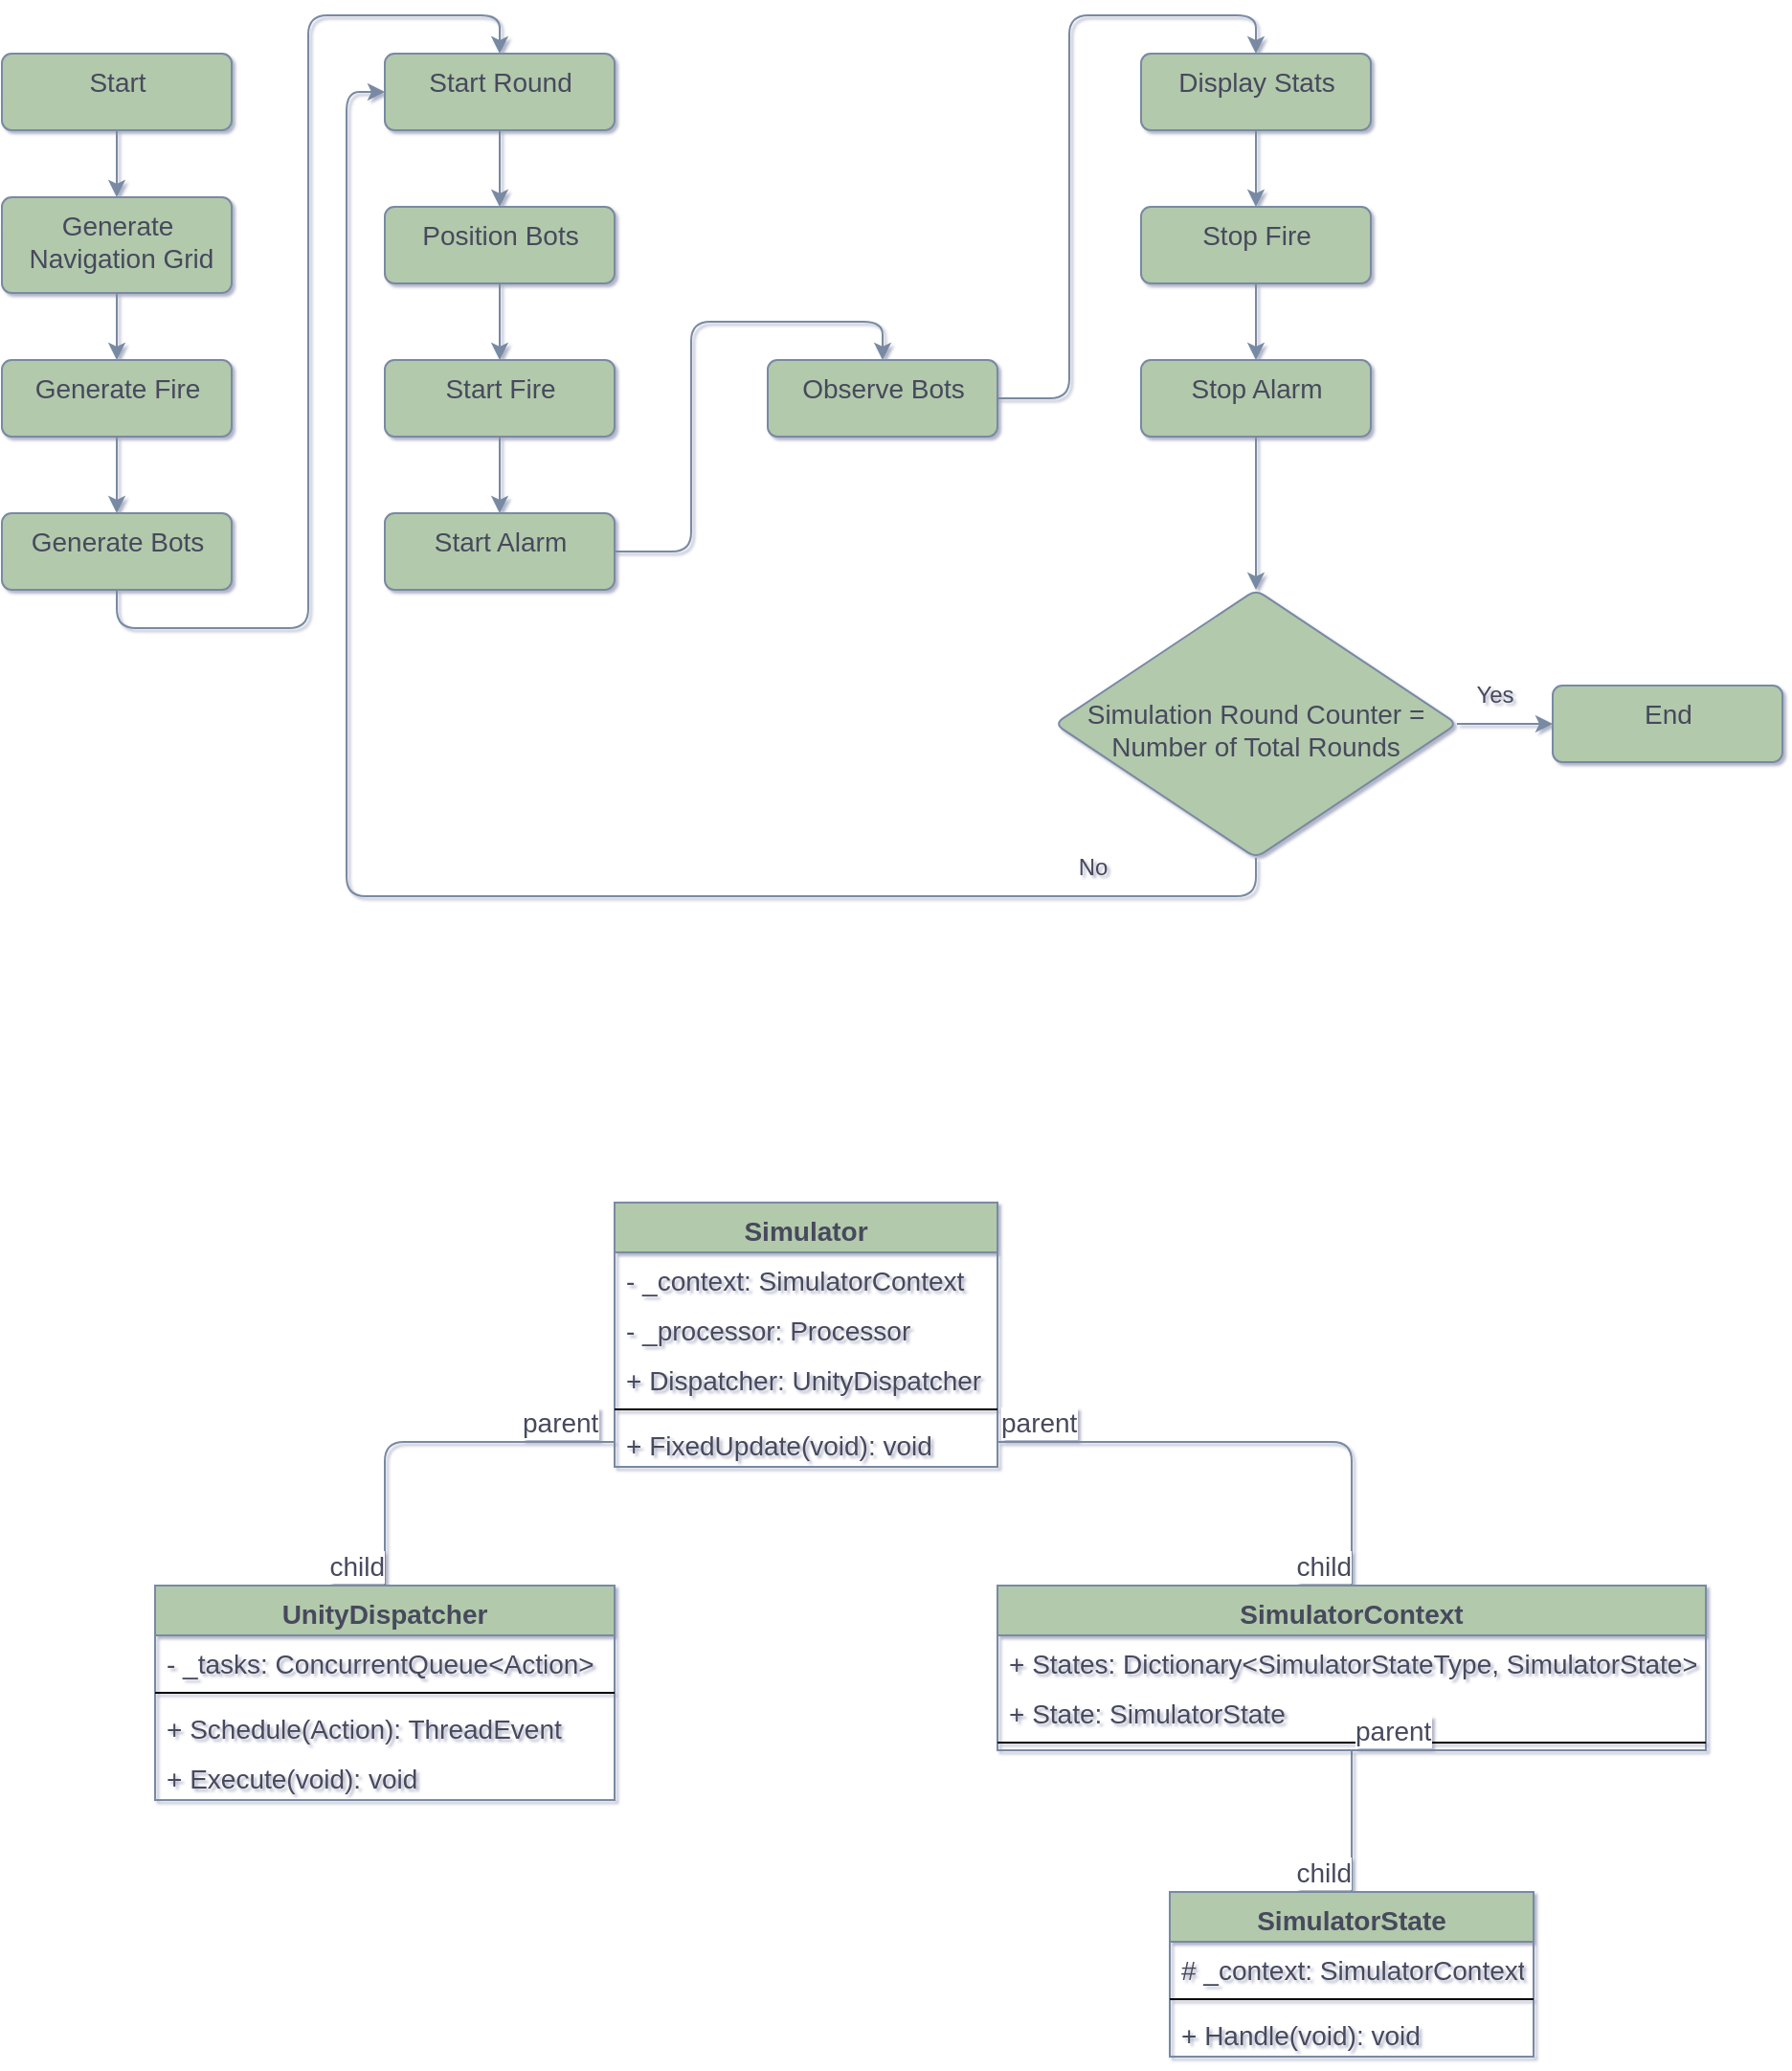 <mxfile version="17.4.2" type="device"><diagram id="mIvDwSwRv-gXz0SeX7L2" name="Page-1"><mxGraphModel dx="1422" dy="857" grid="1" gridSize="10" guides="1" tooltips="1" connect="1" arrows="1" fold="1" page="1" pageScale="1" pageWidth="1169" pageHeight="1654" math="0" shadow="1"><root><mxCell id="0"/><mxCell id="1" parent="0"/><mxCell id="uI_NwEjdsHcP36Jo3md4-2" style="edgeStyle=orthogonalEdgeStyle;rounded=0;orthogonalLoop=1;jettySize=auto;html=1;entryX=0.5;entryY=0;entryDx=0;entryDy=0;strokeColor=#788AA3;fontColor=#46495D;" parent="1" source="qT6D8F65rgAC9nr8KwqX-1" target="uI_NwEjdsHcP36Jo3md4-1" edge="1"><mxGeometry relative="1" as="geometry"/></mxCell><mxCell id="qT6D8F65rgAC9nr8KwqX-1" value="Start" style="html=1;align=center;verticalAlign=top;rounded=1;absoluteArcSize=1;arcSize=10;dashed=0;sketch=0;fontSize=14;fontColor=#46495D;strokeColor=#788AA3;fillColor=#B2C9AB;" parent="1" vertex="1"><mxGeometry x="120" y="80" width="120" height="40" as="geometry"/></mxCell><mxCell id="qT6D8F65rgAC9nr8KwqX-15" style="edgeStyle=orthogonalEdgeStyle;curved=0;rounded=1;sketch=0;orthogonalLoop=1;jettySize=auto;html=1;entryX=0.5;entryY=0;entryDx=0;entryDy=0;fontColor=#46495D;strokeColor=#788AA3;fillColor=#B2C9AB;" parent="1" source="qT6D8F65rgAC9nr8KwqX-2" target="qT6D8F65rgAC9nr8KwqX-3" edge="1"><mxGeometry relative="1" as="geometry"/></mxCell><mxCell id="qT6D8F65rgAC9nr8KwqX-2" value="Generate Fire" style="html=1;align=center;verticalAlign=top;rounded=1;absoluteArcSize=1;arcSize=10;dashed=0;sketch=0;fontSize=14;fontColor=#46495D;strokeColor=#788AA3;fillColor=#B2C9AB;" parent="1" vertex="1"><mxGeometry x="120" y="240" width="120" height="40" as="geometry"/></mxCell><mxCell id="qT6D8F65rgAC9nr8KwqX-16" style="edgeStyle=orthogonalEdgeStyle;curved=0;rounded=1;sketch=0;orthogonalLoop=1;jettySize=auto;html=1;exitX=0.5;exitY=1;exitDx=0;exitDy=0;fontColor=#46495D;strokeColor=#788AA3;fillColor=#B2C9AB;entryX=0.5;entryY=0;entryDx=0;entryDy=0;" parent="1" source="qT6D8F65rgAC9nr8KwqX-3" target="cH9GUA_nm_AsfxlRHbcE-1" edge="1"><mxGeometry relative="1" as="geometry"><mxPoint x="280" y="50" as="targetPoint"/></mxGeometry></mxCell><mxCell id="qT6D8F65rgAC9nr8KwqX-3" value="Generate Bots" style="html=1;align=center;verticalAlign=top;rounded=1;absoluteArcSize=1;arcSize=10;dashed=0;sketch=0;fontSize=14;fontColor=#46495D;strokeColor=#788AA3;fillColor=#B2C9AB;" parent="1" vertex="1"><mxGeometry x="120" y="320" width="120" height="40" as="geometry"/></mxCell><mxCell id="qT6D8F65rgAC9nr8KwqX-18" style="edgeStyle=orthogonalEdgeStyle;curved=0;rounded=1;sketch=0;orthogonalLoop=1;jettySize=auto;html=1;entryX=0.5;entryY=0;entryDx=0;entryDy=0;fontColor=#46495D;strokeColor=#788AA3;fillColor=#B2C9AB;" parent="1" source="qT6D8F65rgAC9nr8KwqX-4" target="qT6D8F65rgAC9nr8KwqX-6" edge="1"><mxGeometry relative="1" as="geometry"/></mxCell><mxCell id="qT6D8F65rgAC9nr8KwqX-4" value="Start Fire" style="html=1;align=center;verticalAlign=top;rounded=1;absoluteArcSize=1;arcSize=10;dashed=0;sketch=0;fontSize=14;fontColor=#46495D;strokeColor=#788AA3;fillColor=#B2C9AB;" parent="1" vertex="1"><mxGeometry x="320" y="240" width="120" height="40" as="geometry"/></mxCell><mxCell id="qT6D8F65rgAC9nr8KwqX-19" style="edgeStyle=orthogonalEdgeStyle;curved=0;rounded=1;sketch=0;orthogonalLoop=1;jettySize=auto;html=1;entryX=0.5;entryY=0;entryDx=0;entryDy=0;fontColor=#46495D;strokeColor=#788AA3;fillColor=#B2C9AB;" parent="1" source="qT6D8F65rgAC9nr8KwqX-6" target="qT6D8F65rgAC9nr8KwqX-8" edge="1"><mxGeometry relative="1" as="geometry"><mxPoint x="380" y="360" as="targetPoint"/><Array as="points"><mxPoint x="380" y="340"/><mxPoint x="480" y="340"/><mxPoint x="480" y="220"/><mxPoint x="580" y="220"/></Array></mxGeometry></mxCell><mxCell id="qT6D8F65rgAC9nr8KwqX-6" value="Start Alarm" style="html=1;align=center;verticalAlign=top;rounded=1;absoluteArcSize=1;arcSize=10;dashed=0;sketch=0;fontSize=14;fontColor=#46495D;strokeColor=#788AA3;fillColor=#B2C9AB;" parent="1" vertex="1"><mxGeometry x="320" y="320" width="120" height="40" as="geometry"/></mxCell><mxCell id="qT6D8F65rgAC9nr8KwqX-22" style="edgeStyle=orthogonalEdgeStyle;curved=0;rounded=1;sketch=0;orthogonalLoop=1;jettySize=auto;html=1;entryX=0.5;entryY=0;entryDx=0;entryDy=0;fontColor=#46495D;strokeColor=#788AA3;fillColor=#B2C9AB;" parent="1" source="qT6D8F65rgAC9nr8KwqX-8" target="qT6D8F65rgAC9nr8KwqX-9" edge="1"><mxGeometry relative="1" as="geometry"/></mxCell><mxCell id="qT6D8F65rgAC9nr8KwqX-8" value="Observe Bots" style="html=1;align=center;verticalAlign=top;rounded=1;absoluteArcSize=1;arcSize=10;dashed=0;sketch=0;fontSize=14;fontColor=#46495D;strokeColor=#788AA3;fillColor=#B2C9AB;" parent="1" vertex="1"><mxGeometry x="520" y="240" width="120" height="40" as="geometry"/></mxCell><mxCell id="qT6D8F65rgAC9nr8KwqX-23" style="edgeStyle=orthogonalEdgeStyle;curved=0;rounded=1;sketch=0;orthogonalLoop=1;jettySize=auto;html=1;entryX=0.5;entryY=0;entryDx=0;entryDy=0;fontColor=#46495D;strokeColor=#788AA3;fillColor=#B2C9AB;" parent="1" source="qT6D8F65rgAC9nr8KwqX-9" target="qT6D8F65rgAC9nr8KwqX-10" edge="1"><mxGeometry relative="1" as="geometry"/></mxCell><mxCell id="qT6D8F65rgAC9nr8KwqX-9" value="Display Stats" style="html=1;align=center;verticalAlign=top;rounded=1;absoluteArcSize=1;arcSize=10;dashed=0;sketch=0;fontSize=14;fontColor=#46495D;strokeColor=#788AA3;fillColor=#B2C9AB;" parent="1" vertex="1"><mxGeometry x="715" y="80" width="120" height="40" as="geometry"/></mxCell><mxCell id="qT6D8F65rgAC9nr8KwqX-24" style="edgeStyle=orthogonalEdgeStyle;curved=0;rounded=1;sketch=0;orthogonalLoop=1;jettySize=auto;html=1;entryX=0.5;entryY=0;entryDx=0;entryDy=0;fontColor=#46495D;strokeColor=#788AA3;fillColor=#B2C9AB;" parent="1" source="qT6D8F65rgAC9nr8KwqX-10" target="qT6D8F65rgAC9nr8KwqX-12" edge="1"><mxGeometry relative="1" as="geometry"/></mxCell><mxCell id="qT6D8F65rgAC9nr8KwqX-10" value="Stop Fire" style="html=1;align=center;verticalAlign=top;rounded=1;absoluteArcSize=1;arcSize=10;dashed=0;sketch=0;fontSize=14;fontColor=#46495D;strokeColor=#788AA3;fillColor=#B2C9AB;" parent="1" vertex="1"><mxGeometry x="715" y="160" width="120" height="40" as="geometry"/></mxCell><mxCell id="qT6D8F65rgAC9nr8KwqX-17" style="edgeStyle=orthogonalEdgeStyle;curved=0;rounded=1;sketch=0;orthogonalLoop=1;jettySize=auto;html=1;entryX=0.5;entryY=0;entryDx=0;entryDy=0;fontColor=#46495D;strokeColor=#788AA3;fillColor=#B2C9AB;" parent="1" source="qT6D8F65rgAC9nr8KwqX-11" target="qT6D8F65rgAC9nr8KwqX-4" edge="1"><mxGeometry relative="1" as="geometry"/></mxCell><mxCell id="qT6D8F65rgAC9nr8KwqX-11" value="Position Bots" style="html=1;align=center;verticalAlign=top;rounded=1;absoluteArcSize=1;arcSize=10;dashed=0;sketch=0;fontSize=14;fontColor=#46495D;strokeColor=#788AA3;fillColor=#B2C9AB;" parent="1" vertex="1"><mxGeometry x="320" y="160" width="120" height="40" as="geometry"/></mxCell><mxCell id="qT6D8F65rgAC9nr8KwqX-25" style="edgeStyle=orthogonalEdgeStyle;curved=0;rounded=1;sketch=0;orthogonalLoop=1;jettySize=auto;html=1;entryX=0.5;entryY=0;entryDx=0;entryDy=0;fontColor=#46495D;strokeColor=#788AA3;fillColor=#B2C9AB;" parent="1" source="qT6D8F65rgAC9nr8KwqX-12" target="qT6D8F65rgAC9nr8KwqX-26" edge="1"><mxGeometry relative="1" as="geometry"><mxPoint x="775" y="280" as="targetPoint"/></mxGeometry></mxCell><mxCell id="qT6D8F65rgAC9nr8KwqX-12" value="Stop Alarm" style="html=1;align=center;verticalAlign=top;rounded=1;absoluteArcSize=1;arcSize=10;dashed=0;sketch=0;fontSize=14;fontColor=#46495D;strokeColor=#788AA3;fillColor=#B2C9AB;" parent="1" vertex="1"><mxGeometry x="715" y="240" width="120" height="40" as="geometry"/></mxCell><mxCell id="qT6D8F65rgAC9nr8KwqX-29" style="edgeStyle=orthogonalEdgeStyle;curved=0;rounded=1;sketch=0;orthogonalLoop=1;jettySize=auto;html=1;entryX=0;entryY=0.5;entryDx=0;entryDy=0;fontColor=#46495D;strokeColor=#788AA3;fillColor=#B2C9AB;" parent="1" source="qT6D8F65rgAC9nr8KwqX-26" target="qT6D8F65rgAC9nr8KwqX-28" edge="1"><mxGeometry relative="1" as="geometry"/></mxCell><mxCell id="qT6D8F65rgAC9nr8KwqX-30" style="edgeStyle=orthogonalEdgeStyle;curved=0;rounded=1;sketch=0;orthogonalLoop=1;jettySize=auto;html=1;fontColor=#46495D;strokeColor=#788AA3;fillColor=#B2C9AB;entryX=0;entryY=0.5;entryDx=0;entryDy=0;" parent="1" source="qT6D8F65rgAC9nr8KwqX-26" target="cH9GUA_nm_AsfxlRHbcE-1" edge="1"><mxGeometry relative="1" as="geometry"><Array as="points"><mxPoint x="775" y="520"/><mxPoint x="300" y="520"/><mxPoint x="300" y="100"/></Array><mxPoint x="280" y="510" as="targetPoint"/></mxGeometry></mxCell><mxCell id="qT6D8F65rgAC9nr8KwqX-26" value="&lt;br&gt;&lt;br&gt;&lt;br&gt;Simulation Round Counter = Number of Total Rounds" style="rhombus;whiteSpace=wrap;html=1;fontSize=14;verticalAlign=top;fillColor=#B2C9AB;strokeColor=#788AA3;fontColor=#46495D;rounded=1;arcSize=10;dashed=0;sketch=0;" parent="1" vertex="1"><mxGeometry x="670" y="360" width="210" height="140" as="geometry"/></mxCell><mxCell id="qT6D8F65rgAC9nr8KwqX-28" value="End" style="html=1;align=center;verticalAlign=top;rounded=1;absoluteArcSize=1;arcSize=10;dashed=0;sketch=0;fontSize=14;fontColor=#46495D;strokeColor=#788AA3;fillColor=#B2C9AB;" parent="1" vertex="1"><mxGeometry x="930" y="410" width="120" height="40" as="geometry"/></mxCell><mxCell id="qT6D8F65rgAC9nr8KwqX-31" value="Yes" style="text;html=1;strokeColor=none;fillColor=none;align=center;verticalAlign=middle;whiteSpace=wrap;rounded=0;sketch=0;fontColor=#46495D;" parent="1" vertex="1"><mxGeometry x="870" y="400" width="60" height="30" as="geometry"/></mxCell><mxCell id="qT6D8F65rgAC9nr8KwqX-32" value="No" style="text;html=1;strokeColor=none;fillColor=none;align=center;verticalAlign=middle;whiteSpace=wrap;rounded=0;sketch=0;fontColor=#46495D;" parent="1" vertex="1"><mxGeometry x="660" y="490" width="60" height="30" as="geometry"/></mxCell><mxCell id="uI_NwEjdsHcP36Jo3md4-3" style="edgeStyle=orthogonalEdgeStyle;rounded=0;orthogonalLoop=1;jettySize=auto;html=1;entryX=0.5;entryY=0;entryDx=0;entryDy=0;strokeColor=#788AA3;fontColor=#46495D;" parent="1" source="uI_NwEjdsHcP36Jo3md4-1" target="qT6D8F65rgAC9nr8KwqX-2" edge="1"><mxGeometry relative="1" as="geometry"/></mxCell><mxCell id="uI_NwEjdsHcP36Jo3md4-1" value="Generate&lt;br&gt;&amp;nbsp;Navigation Grid" style="html=1;align=center;verticalAlign=top;rounded=1;absoluteArcSize=1;arcSize=10;dashed=0;sketch=0;fontSize=14;fontColor=#46495D;strokeColor=#788AA3;fillColor=#B2C9AB;" parent="1" vertex="1"><mxGeometry x="120" y="155" width="120" height="50" as="geometry"/></mxCell><mxCell id="ArudX0C5L0Vc96e7IoUE-1" style="edgeStyle=orthogonalEdgeStyle;rounded=0;orthogonalLoop=1;jettySize=auto;html=1;entryX=0.5;entryY=0;entryDx=0;entryDy=0;strokeColor=#788AA3;fontColor=#46495D;" parent="1" source="cH9GUA_nm_AsfxlRHbcE-1" target="qT6D8F65rgAC9nr8KwqX-11" edge="1"><mxGeometry relative="1" as="geometry"/></mxCell><mxCell id="cH9GUA_nm_AsfxlRHbcE-1" value="Start Round" style="html=1;align=center;verticalAlign=top;rounded=1;absoluteArcSize=1;arcSize=10;dashed=0;sketch=0;fontSize=14;fontColor=#46495D;strokeColor=#788AA3;fillColor=#B2C9AB;" parent="1" vertex="1"><mxGeometry x="320" y="80" width="120" height="40" as="geometry"/></mxCell><mxCell id="1fp4AF1Kv_zWqXoZmNul-7" value="Simulator" style="swimlane;fontStyle=1;align=center;verticalAlign=top;childLayout=stackLayout;horizontal=1;startSize=26;horizontalStack=0;resizeParent=1;resizeParentMax=0;resizeLast=0;collapsible=1;marginBottom=0;rounded=0;sketch=0;fontSize=14;fontColor=#46495D;strokeColor=#788AA3;fillColor=#B2C9AB;" vertex="1" parent="1"><mxGeometry x="440" y="680" width="200" height="138" as="geometry"/></mxCell><mxCell id="1fp4AF1Kv_zWqXoZmNul-8" value="- _context: SimulatorContext" style="text;strokeColor=none;fillColor=none;align=left;verticalAlign=top;spacingLeft=4;spacingRight=4;overflow=hidden;rotatable=0;points=[[0,0.5],[1,0.5]];portConstraint=eastwest;rounded=0;sketch=0;fontSize=14;fontColor=#46495D;" vertex="1" parent="1fp4AF1Kv_zWqXoZmNul-7"><mxGeometry y="26" width="200" height="26" as="geometry"/></mxCell><mxCell id="1fp4AF1Kv_zWqXoZmNul-11" value="- _processor: Processor" style="text;strokeColor=none;fillColor=none;align=left;verticalAlign=top;spacingLeft=4;spacingRight=4;overflow=hidden;rotatable=0;points=[[0,0.5],[1,0.5]];portConstraint=eastwest;rounded=0;sketch=0;fontSize=14;fontColor=#46495D;" vertex="1" parent="1fp4AF1Kv_zWqXoZmNul-7"><mxGeometry y="52" width="200" height="26" as="geometry"/></mxCell><mxCell id="1fp4AF1Kv_zWqXoZmNul-12" value="+ Dispatcher: UnityDispatcher" style="text;strokeColor=none;fillColor=none;align=left;verticalAlign=top;spacingLeft=4;spacingRight=4;overflow=hidden;rotatable=0;points=[[0,0.5],[1,0.5]];portConstraint=eastwest;rounded=0;sketch=0;fontSize=14;fontColor=#46495D;" vertex="1" parent="1fp4AF1Kv_zWqXoZmNul-7"><mxGeometry y="78" width="200" height="26" as="geometry"/></mxCell><mxCell id="1fp4AF1Kv_zWqXoZmNul-9" value="" style="line;strokeWidth=1;fillColor=none;align=left;verticalAlign=middle;spacingTop=-1;spacingLeft=3;spacingRight=3;rotatable=0;labelPosition=right;points=[];portConstraint=eastwest;rounded=0;sketch=0;fontSize=14;fontColor=#46495D;" vertex="1" parent="1fp4AF1Kv_zWqXoZmNul-7"><mxGeometry y="104" width="200" height="8" as="geometry"/></mxCell><mxCell id="1fp4AF1Kv_zWqXoZmNul-10" value="+ FixedUpdate(void): void" style="text;strokeColor=none;fillColor=none;align=left;verticalAlign=top;spacingLeft=4;spacingRight=4;overflow=hidden;rotatable=0;points=[[0,0.5],[1,0.5]];portConstraint=eastwest;rounded=0;sketch=0;fontSize=14;fontColor=#46495D;" vertex="1" parent="1fp4AF1Kv_zWqXoZmNul-7"><mxGeometry y="112" width="200" height="26" as="geometry"/></mxCell><mxCell id="1fp4AF1Kv_zWqXoZmNul-13" value="SimulatorContext" style="swimlane;fontStyle=1;align=center;verticalAlign=top;childLayout=stackLayout;horizontal=1;startSize=26;horizontalStack=0;resizeParent=1;resizeParentMax=0;resizeLast=0;collapsible=1;marginBottom=0;rounded=0;sketch=0;fontSize=14;fontColor=#46495D;strokeColor=#788AA3;fillColor=#B2C9AB;" vertex="1" parent="1"><mxGeometry x="640" y="880" width="370" height="86" as="geometry"/></mxCell><mxCell id="1fp4AF1Kv_zWqXoZmNul-14" value="+ States: Dictionary&lt;SimulatorStateType, SimulatorState&gt;" style="text;strokeColor=none;fillColor=none;align=left;verticalAlign=top;spacingLeft=4;spacingRight=4;overflow=hidden;rotatable=0;points=[[0,0.5],[1,0.5]];portConstraint=eastwest;rounded=0;sketch=0;fontSize=14;fontColor=#46495D;" vertex="1" parent="1fp4AF1Kv_zWqXoZmNul-13"><mxGeometry y="26" width="370" height="26" as="geometry"/></mxCell><mxCell id="1fp4AF1Kv_zWqXoZmNul-17" value="+ State: SimulatorState" style="text;strokeColor=none;fillColor=none;align=left;verticalAlign=top;spacingLeft=4;spacingRight=4;overflow=hidden;rotatable=0;points=[[0,0.5],[1,0.5]];portConstraint=eastwest;rounded=0;sketch=0;fontSize=14;fontColor=#46495D;" vertex="1" parent="1fp4AF1Kv_zWqXoZmNul-13"><mxGeometry y="52" width="370" height="26" as="geometry"/></mxCell><mxCell id="1fp4AF1Kv_zWqXoZmNul-15" value="" style="line;strokeWidth=1;fillColor=none;align=left;verticalAlign=middle;spacingTop=-1;spacingLeft=3;spacingRight=3;rotatable=0;labelPosition=right;points=[];portConstraint=eastwest;rounded=0;sketch=0;fontSize=14;fontColor=#46495D;" vertex="1" parent="1fp4AF1Kv_zWqXoZmNul-13"><mxGeometry y="78" width="370" height="8" as="geometry"/></mxCell><mxCell id="1fp4AF1Kv_zWqXoZmNul-19" value="" style="endArrow=none;html=1;edgeStyle=orthogonalEdgeStyle;rounded=1;sketch=0;fontSize=14;fontColor=#46495D;strokeColor=#788AA3;fillColor=#B2C9AB;curved=0;entryX=0.5;entryY=0;entryDx=0;entryDy=0;exitX=1;exitY=0.5;exitDx=0;exitDy=0;" edge="1" parent="1" source="1fp4AF1Kv_zWqXoZmNul-10" target="1fp4AF1Kv_zWqXoZmNul-13"><mxGeometry relative="1" as="geometry"><mxPoint x="250" y="1050" as="sourcePoint"/><mxPoint x="410" y="1050" as="targetPoint"/></mxGeometry></mxCell><mxCell id="1fp4AF1Kv_zWqXoZmNul-20" value="parent" style="edgeLabel;resizable=0;html=1;align=left;verticalAlign=bottom;rounded=0;sketch=0;fontSize=14;fontColor=#46495D;strokeColor=#788AA3;fillColor=#B2C9AB;" connectable="0" vertex="1" parent="1fp4AF1Kv_zWqXoZmNul-19"><mxGeometry x="-1" relative="1" as="geometry"/></mxCell><mxCell id="1fp4AF1Kv_zWqXoZmNul-21" value="child" style="edgeLabel;resizable=0;html=1;align=right;verticalAlign=bottom;rounded=0;sketch=0;fontSize=14;fontColor=#46495D;strokeColor=#788AA3;fillColor=#B2C9AB;" connectable="0" vertex="1" parent="1fp4AF1Kv_zWqXoZmNul-19"><mxGeometry x="1" relative="1" as="geometry"/></mxCell><mxCell id="1fp4AF1Kv_zWqXoZmNul-22" value="UnityDispatcher" style="swimlane;fontStyle=1;align=center;verticalAlign=top;childLayout=stackLayout;horizontal=1;startSize=26;horizontalStack=0;resizeParent=1;resizeParentMax=0;resizeLast=0;collapsible=1;marginBottom=0;rounded=0;sketch=0;fontSize=14;fontColor=#46495D;strokeColor=#788AA3;fillColor=#B2C9AB;" vertex="1" parent="1"><mxGeometry x="200" y="880" width="240" height="112" as="geometry"/></mxCell><mxCell id="1fp4AF1Kv_zWqXoZmNul-23" value="- _tasks: ConcurrentQueue&lt;Action&gt;" style="text;strokeColor=none;fillColor=none;align=left;verticalAlign=top;spacingLeft=4;spacingRight=4;overflow=hidden;rotatable=0;points=[[0,0.5],[1,0.5]];portConstraint=eastwest;rounded=0;sketch=0;fontSize=14;fontColor=#46495D;" vertex="1" parent="1fp4AF1Kv_zWqXoZmNul-22"><mxGeometry y="26" width="240" height="26" as="geometry"/></mxCell><mxCell id="1fp4AF1Kv_zWqXoZmNul-24" value="" style="line;strokeWidth=1;fillColor=none;align=left;verticalAlign=middle;spacingTop=-1;spacingLeft=3;spacingRight=3;rotatable=0;labelPosition=right;points=[];portConstraint=eastwest;rounded=0;sketch=0;fontSize=14;fontColor=#46495D;" vertex="1" parent="1fp4AF1Kv_zWqXoZmNul-22"><mxGeometry y="52" width="240" height="8" as="geometry"/></mxCell><mxCell id="1fp4AF1Kv_zWqXoZmNul-25" value="+ Schedule(Action): ThreadEvent" style="text;strokeColor=none;fillColor=none;align=left;verticalAlign=top;spacingLeft=4;spacingRight=4;overflow=hidden;rotatable=0;points=[[0,0.5],[1,0.5]];portConstraint=eastwest;rounded=0;sketch=0;fontSize=14;fontColor=#46495D;" vertex="1" parent="1fp4AF1Kv_zWqXoZmNul-22"><mxGeometry y="60" width="240" height="26" as="geometry"/></mxCell><mxCell id="1fp4AF1Kv_zWqXoZmNul-26" value="+ Execute(void): void" style="text;strokeColor=none;fillColor=none;align=left;verticalAlign=top;spacingLeft=4;spacingRight=4;overflow=hidden;rotatable=0;points=[[0,0.5],[1,0.5]];portConstraint=eastwest;rounded=0;sketch=0;fontSize=14;fontColor=#46495D;" vertex="1" parent="1fp4AF1Kv_zWqXoZmNul-22"><mxGeometry y="86" width="240" height="26" as="geometry"/></mxCell><mxCell id="1fp4AF1Kv_zWqXoZmNul-27" value="" style="endArrow=none;html=1;edgeStyle=orthogonalEdgeStyle;rounded=1;sketch=0;fontSize=14;fontColor=#46495D;strokeColor=#788AA3;fillColor=#B2C9AB;curved=0;entryX=0.5;entryY=0;entryDx=0;entryDy=0;exitX=0;exitY=0.5;exitDx=0;exitDy=0;" edge="1" parent="1" source="1fp4AF1Kv_zWqXoZmNul-10" target="1fp4AF1Kv_zWqXoZmNul-22"><mxGeometry relative="1" as="geometry"><mxPoint x="650" y="815" as="sourcePoint"/><mxPoint x="835" y="930" as="targetPoint"/></mxGeometry></mxCell><mxCell id="1fp4AF1Kv_zWqXoZmNul-28" value="parent" style="edgeLabel;resizable=0;html=1;align=left;verticalAlign=bottom;rounded=0;sketch=0;fontSize=14;fontColor=#46495D;strokeColor=#788AA3;fillColor=#B2C9AB;" connectable="0" vertex="1" parent="1fp4AF1Kv_zWqXoZmNul-27"><mxGeometry x="-1" relative="1" as="geometry"><mxPoint x="-50" as="offset"/></mxGeometry></mxCell><mxCell id="1fp4AF1Kv_zWqXoZmNul-29" value="child" style="edgeLabel;resizable=0;html=1;align=right;verticalAlign=bottom;rounded=0;sketch=0;fontSize=14;fontColor=#46495D;strokeColor=#788AA3;fillColor=#B2C9AB;" connectable="0" vertex="1" parent="1fp4AF1Kv_zWqXoZmNul-27"><mxGeometry x="1" relative="1" as="geometry"/></mxCell><mxCell id="1fp4AF1Kv_zWqXoZmNul-30" value="SimulatorState" style="swimlane;fontStyle=1;align=center;verticalAlign=top;childLayout=stackLayout;horizontal=1;startSize=26;horizontalStack=0;resizeParent=1;resizeParentMax=0;resizeLast=0;collapsible=1;marginBottom=0;rounded=0;sketch=0;fontSize=14;fontColor=#46495D;strokeColor=#788AA3;fillColor=#B2C9AB;" vertex="1" parent="1"><mxGeometry x="730" y="1040" width="190" height="86" as="geometry"/></mxCell><mxCell id="1fp4AF1Kv_zWqXoZmNul-31" value="# _context: SimulatorContext" style="text;strokeColor=none;fillColor=none;align=left;verticalAlign=top;spacingLeft=4;spacingRight=4;overflow=hidden;rotatable=0;points=[[0,0.5],[1,0.5]];portConstraint=eastwest;rounded=0;sketch=0;fontSize=14;fontColor=#46495D;" vertex="1" parent="1fp4AF1Kv_zWqXoZmNul-30"><mxGeometry y="26" width="190" height="26" as="geometry"/></mxCell><mxCell id="1fp4AF1Kv_zWqXoZmNul-32" value="" style="line;strokeWidth=1;fillColor=none;align=left;verticalAlign=middle;spacingTop=-1;spacingLeft=3;spacingRight=3;rotatable=0;labelPosition=right;points=[];portConstraint=eastwest;rounded=0;sketch=0;fontSize=14;fontColor=#46495D;" vertex="1" parent="1fp4AF1Kv_zWqXoZmNul-30"><mxGeometry y="52" width="190" height="8" as="geometry"/></mxCell><mxCell id="1fp4AF1Kv_zWqXoZmNul-33" value="+ Handle(void): void" style="text;strokeColor=none;fillColor=none;align=left;verticalAlign=top;spacingLeft=4;spacingRight=4;overflow=hidden;rotatable=0;points=[[0,0.5],[1,0.5]];portConstraint=eastwest;rounded=0;sketch=0;fontSize=14;fontColor=#46495D;" vertex="1" parent="1fp4AF1Kv_zWqXoZmNul-30"><mxGeometry y="60" width="190" height="26" as="geometry"/></mxCell><mxCell id="1fp4AF1Kv_zWqXoZmNul-34" value="" style="endArrow=none;html=1;edgeStyle=orthogonalEdgeStyle;rounded=1;sketch=0;fontSize=14;fontColor=#46495D;strokeColor=#788AA3;fillColor=#B2C9AB;curved=0;entryX=0.5;entryY=0;entryDx=0;entryDy=0;exitX=0.5;exitY=1;exitDx=0;exitDy=0;" edge="1" parent="1" source="1fp4AF1Kv_zWqXoZmNul-13" target="1fp4AF1Kv_zWqXoZmNul-30"><mxGeometry relative="1" as="geometry"><mxPoint x="650" y="815" as="sourcePoint"/><mxPoint x="835" y="890" as="targetPoint"/></mxGeometry></mxCell><mxCell id="1fp4AF1Kv_zWqXoZmNul-35" value="parent" style="edgeLabel;resizable=0;html=1;align=left;verticalAlign=bottom;rounded=0;sketch=0;fontSize=14;fontColor=#46495D;strokeColor=#788AA3;fillColor=#B2C9AB;" connectable="0" vertex="1" parent="1fp4AF1Kv_zWqXoZmNul-34"><mxGeometry x="-1" relative="1" as="geometry"/></mxCell><mxCell id="1fp4AF1Kv_zWqXoZmNul-36" value="child" style="edgeLabel;resizable=0;html=1;align=right;verticalAlign=bottom;rounded=0;sketch=0;fontSize=14;fontColor=#46495D;strokeColor=#788AA3;fillColor=#B2C9AB;" connectable="0" vertex="1" parent="1fp4AF1Kv_zWqXoZmNul-34"><mxGeometry x="1" relative="1" as="geometry"/></mxCell></root></mxGraphModel></diagram></mxfile>